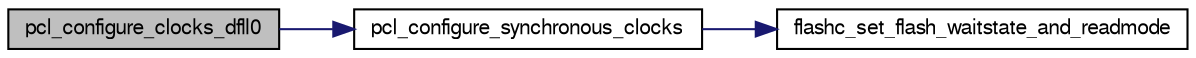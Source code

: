 digraph G
{
  edge [fontname="FreeSans",fontsize="10",labelfontname="FreeSans",labelfontsize="10"];
  node [fontname="FreeSans",fontsize="10",shape=record];
  rankdir=LR;
  Node1 [label="pcl_configure_clocks_dfll0",height=0.2,width=0.4,color="black", fillcolor="grey75", style="filled" fontcolor="black"];
  Node1 -> Node2 [color="midnightblue",fontsize="10",style="solid",fontname="FreeSans"];
  Node2 [label="pcl_configure_synchronous_clocks",height=0.2,width=0.4,color="black", fillcolor="white", style="filled",URL="$power__clocks__lib_8c.html#a92e75eae7678315865429a64f7562644",tooltip="Device-specific implementation."];
  Node2 -> Node3 [color="midnightblue",fontsize="10",style="solid",fontname="FreeSans"];
  Node3 [label="flashc_set_flash_waitstate_and_readmode",height=0.2,width=0.4,color="black", fillcolor="white", style="filled",URL="$group__group__avr32__drivers__flashc.html#gaa943e0ec113449ecf316740b45426880",tooltip="Depednding to the CPU frequency, set the wait states of flash read accesses and enable or disable the..."];
}
